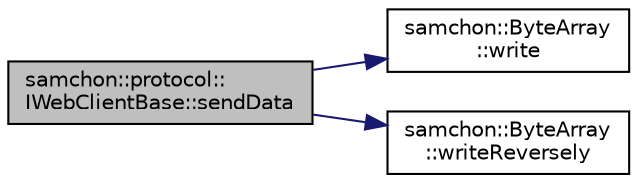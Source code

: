 digraph "samchon::protocol::IWebClientBase::sendData"
{
  edge [fontname="Helvetica",fontsize="10",labelfontname="Helvetica",labelfontsize="10"];
  node [fontname="Helvetica",fontsize="10",shape=record];
  rankdir="LR";
  Node1 [label="samchon::protocol::\lIWebClientBase::sendData",height=0.2,width=0.4,color="black", fillcolor="grey75", style="filled", fontcolor="black"];
  Node1 -> Node2 [color="midnightblue",fontsize="10",style="solid",fontname="Helvetica"];
  Node2 [label="samchon::ByteArray\l::write",height=0.2,width=0.4,color="black", fillcolor="white", style="filled",URL="$dc/d37/classsamchon_1_1ByteArray.html#ae215771bce05010d2fa117d61456aad6",tooltip="Write a data. "];
  Node1 -> Node3 [color="midnightblue",fontsize="10",style="solid",fontname="Helvetica"];
  Node3 [label="samchon::ByteArray\l::writeReversely",height=0.2,width=0.4,color="black", fillcolor="white", style="filled",URL="$dc/d37/classsamchon_1_1ByteArray.html#ac1d31bd01ba43c7d72ac812d7b630ea1",tooltip="Write a data. "];
}
